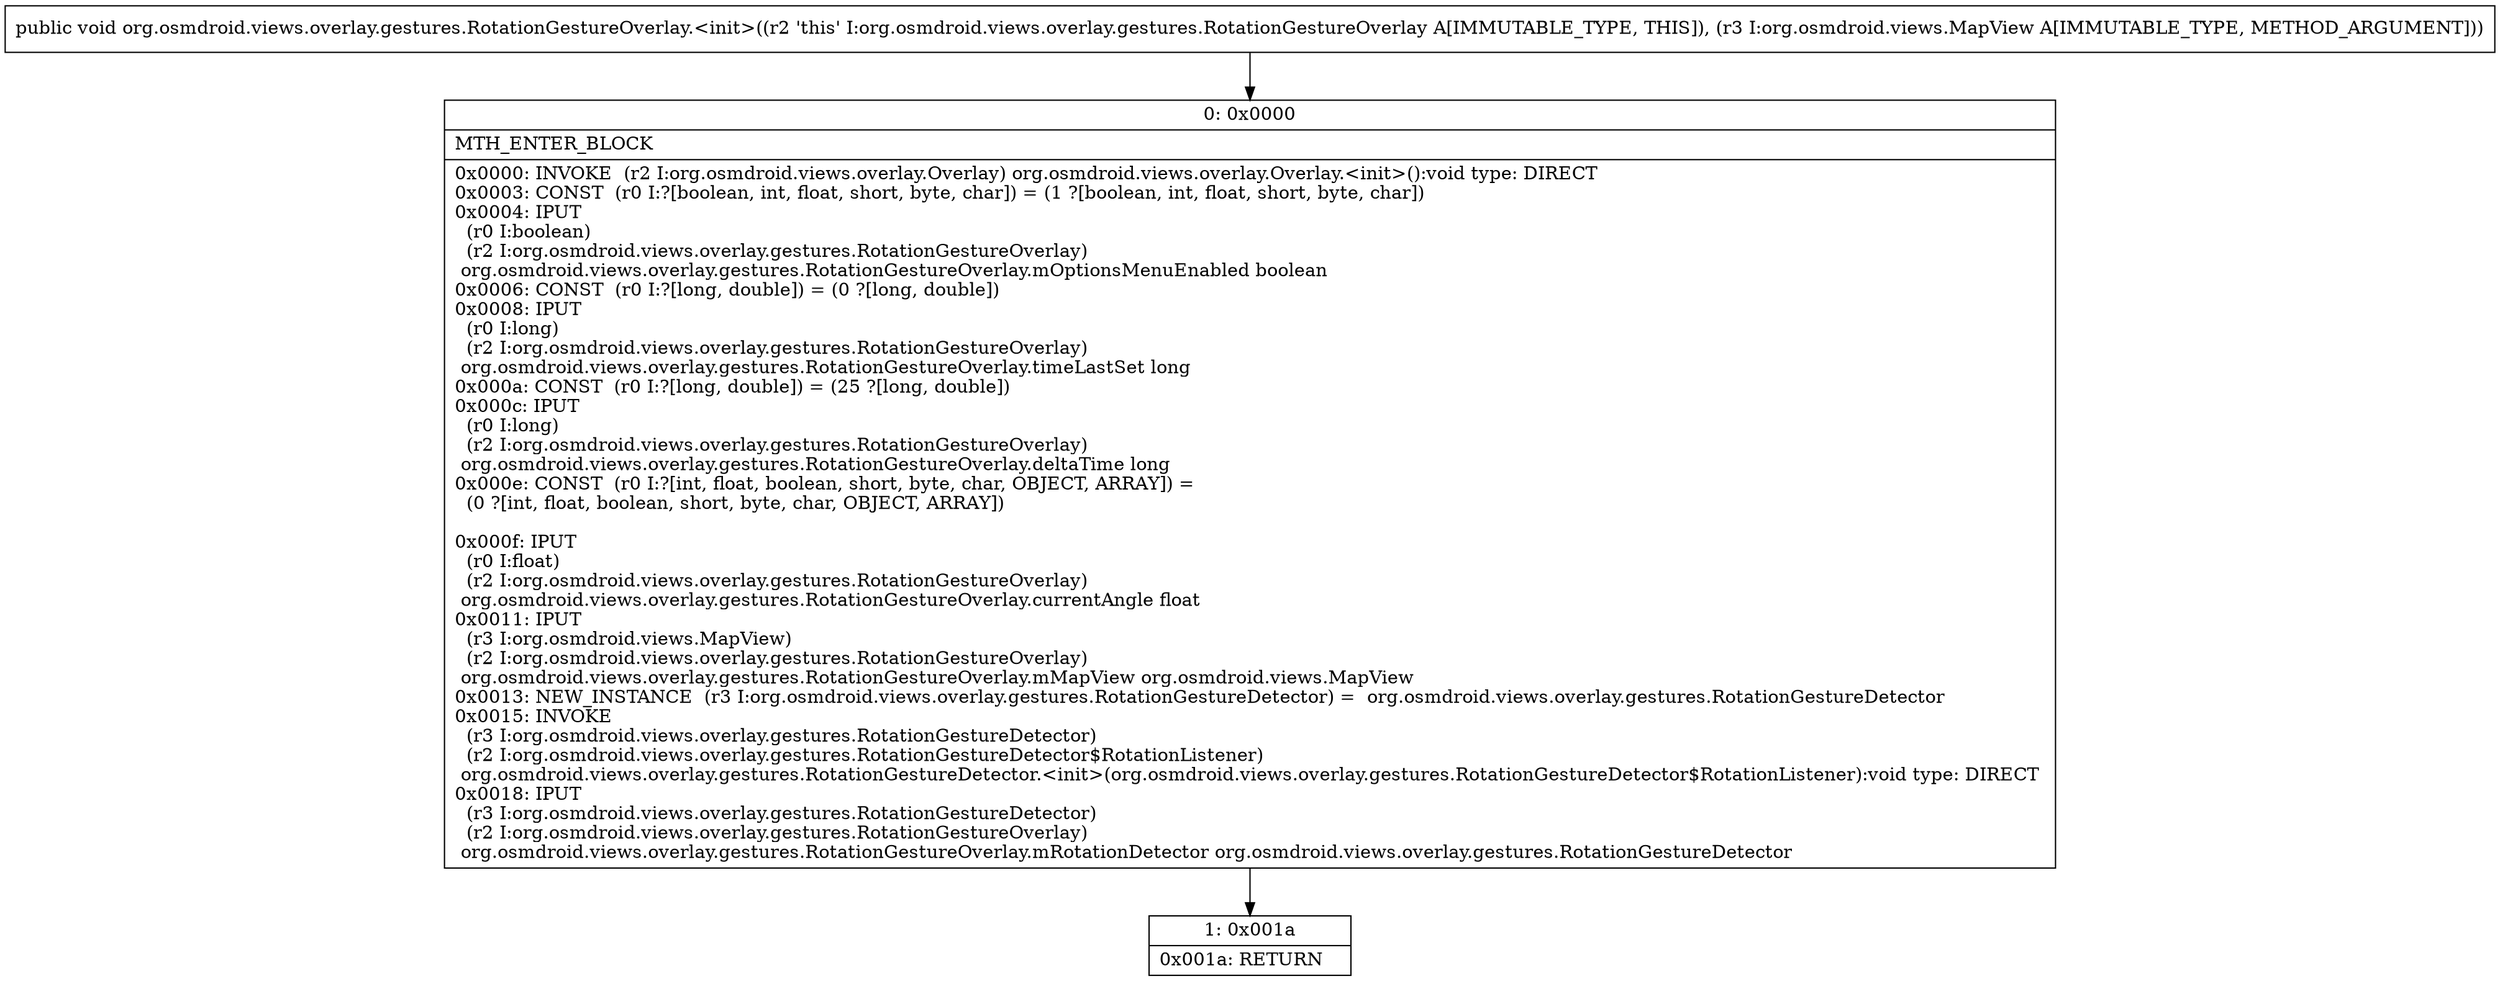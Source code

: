 digraph "CFG fororg.osmdroid.views.overlay.gestures.RotationGestureOverlay.\<init\>(Lorg\/osmdroid\/views\/MapView;)V" {
Node_0 [shape=record,label="{0\:\ 0x0000|MTH_ENTER_BLOCK\l|0x0000: INVOKE  (r2 I:org.osmdroid.views.overlay.Overlay) org.osmdroid.views.overlay.Overlay.\<init\>():void type: DIRECT \l0x0003: CONST  (r0 I:?[boolean, int, float, short, byte, char]) = (1 ?[boolean, int, float, short, byte, char]) \l0x0004: IPUT  \l  (r0 I:boolean)\l  (r2 I:org.osmdroid.views.overlay.gestures.RotationGestureOverlay)\l org.osmdroid.views.overlay.gestures.RotationGestureOverlay.mOptionsMenuEnabled boolean \l0x0006: CONST  (r0 I:?[long, double]) = (0 ?[long, double]) \l0x0008: IPUT  \l  (r0 I:long)\l  (r2 I:org.osmdroid.views.overlay.gestures.RotationGestureOverlay)\l org.osmdroid.views.overlay.gestures.RotationGestureOverlay.timeLastSet long \l0x000a: CONST  (r0 I:?[long, double]) = (25 ?[long, double]) \l0x000c: IPUT  \l  (r0 I:long)\l  (r2 I:org.osmdroid.views.overlay.gestures.RotationGestureOverlay)\l org.osmdroid.views.overlay.gestures.RotationGestureOverlay.deltaTime long \l0x000e: CONST  (r0 I:?[int, float, boolean, short, byte, char, OBJECT, ARRAY]) = \l  (0 ?[int, float, boolean, short, byte, char, OBJECT, ARRAY])\l \l0x000f: IPUT  \l  (r0 I:float)\l  (r2 I:org.osmdroid.views.overlay.gestures.RotationGestureOverlay)\l org.osmdroid.views.overlay.gestures.RotationGestureOverlay.currentAngle float \l0x0011: IPUT  \l  (r3 I:org.osmdroid.views.MapView)\l  (r2 I:org.osmdroid.views.overlay.gestures.RotationGestureOverlay)\l org.osmdroid.views.overlay.gestures.RotationGestureOverlay.mMapView org.osmdroid.views.MapView \l0x0013: NEW_INSTANCE  (r3 I:org.osmdroid.views.overlay.gestures.RotationGestureDetector) =  org.osmdroid.views.overlay.gestures.RotationGestureDetector \l0x0015: INVOKE  \l  (r3 I:org.osmdroid.views.overlay.gestures.RotationGestureDetector)\l  (r2 I:org.osmdroid.views.overlay.gestures.RotationGestureDetector$RotationListener)\l org.osmdroid.views.overlay.gestures.RotationGestureDetector.\<init\>(org.osmdroid.views.overlay.gestures.RotationGestureDetector$RotationListener):void type: DIRECT \l0x0018: IPUT  \l  (r3 I:org.osmdroid.views.overlay.gestures.RotationGestureDetector)\l  (r2 I:org.osmdroid.views.overlay.gestures.RotationGestureOverlay)\l org.osmdroid.views.overlay.gestures.RotationGestureOverlay.mRotationDetector org.osmdroid.views.overlay.gestures.RotationGestureDetector \l}"];
Node_1 [shape=record,label="{1\:\ 0x001a|0x001a: RETURN   \l}"];
MethodNode[shape=record,label="{public void org.osmdroid.views.overlay.gestures.RotationGestureOverlay.\<init\>((r2 'this' I:org.osmdroid.views.overlay.gestures.RotationGestureOverlay A[IMMUTABLE_TYPE, THIS]), (r3 I:org.osmdroid.views.MapView A[IMMUTABLE_TYPE, METHOD_ARGUMENT])) }"];
MethodNode -> Node_0;
Node_0 -> Node_1;
}

